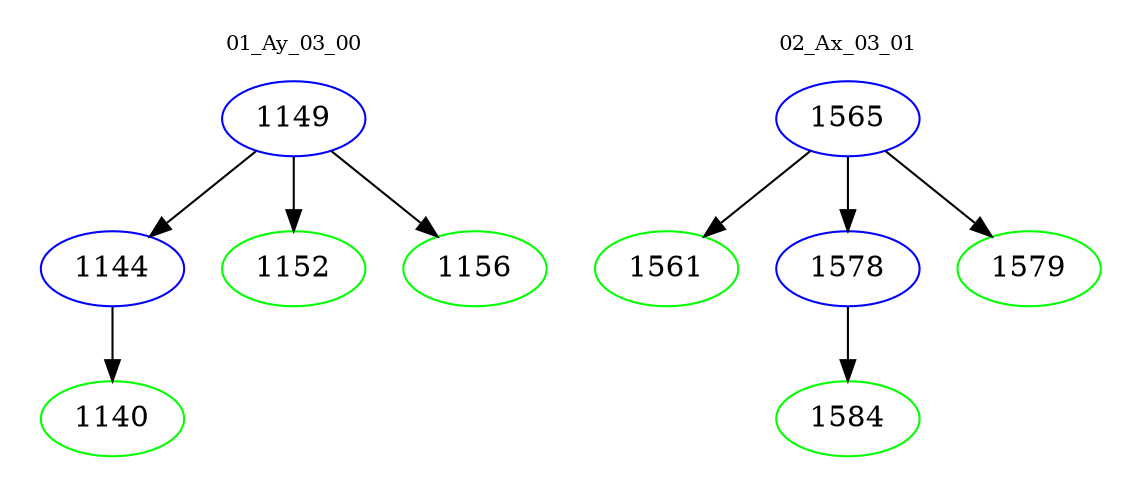 digraph{
subgraph cluster_0 {
color = white
label = "01_Ay_03_00";
fontsize=10;
T0_1149 [label="1149", color="blue"]
T0_1149 -> T0_1144 [color="black"]
T0_1144 [label="1144", color="blue"]
T0_1144 -> T0_1140 [color="black"]
T0_1140 [label="1140", color="green"]
T0_1149 -> T0_1152 [color="black"]
T0_1152 [label="1152", color="green"]
T0_1149 -> T0_1156 [color="black"]
T0_1156 [label="1156", color="green"]
}
subgraph cluster_1 {
color = white
label = "02_Ax_03_01";
fontsize=10;
T1_1565 [label="1565", color="blue"]
T1_1565 -> T1_1561 [color="black"]
T1_1561 [label="1561", color="green"]
T1_1565 -> T1_1578 [color="black"]
T1_1578 [label="1578", color="blue"]
T1_1578 -> T1_1584 [color="black"]
T1_1584 [label="1584", color="green"]
T1_1565 -> T1_1579 [color="black"]
T1_1579 [label="1579", color="green"]
}
}
